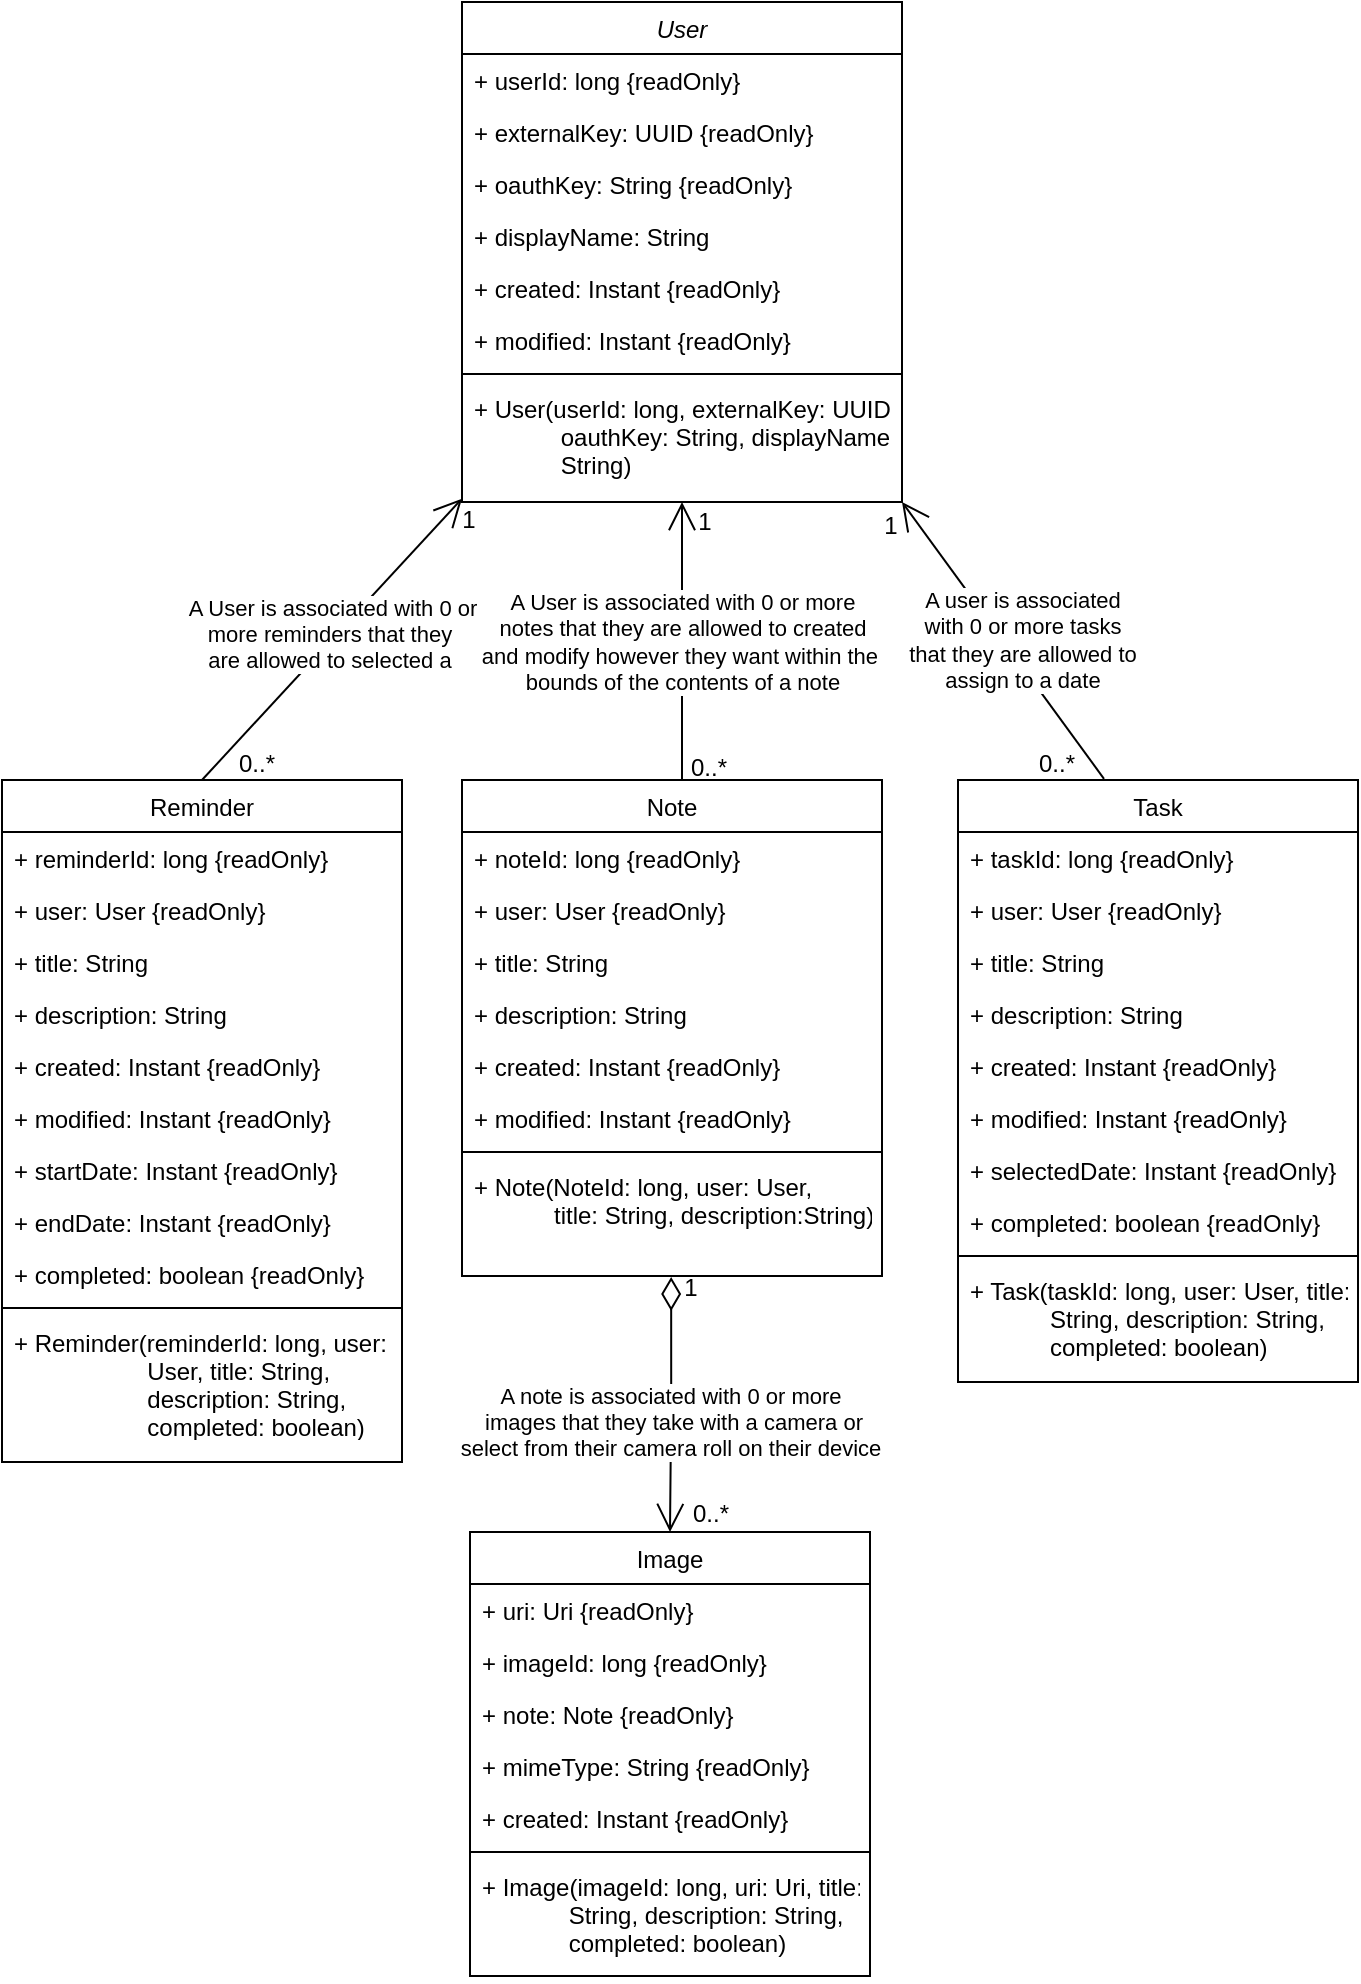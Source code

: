 <mxfile version="27.2.0">
  <diagram id="C5RBs43oDa-KdzZeNtuy" name="Page-1">
    <mxGraphModel dx="1350" dy="1877" grid="1" gridSize="10" guides="1" tooltips="1" connect="1" arrows="1" fold="1" page="1" pageScale="1" pageWidth="827" pageHeight="1169" math="0" shadow="0">
      <root>
        <mxCell id="WIyWlLk6GJQsqaUBKTNV-0" />
        <mxCell id="WIyWlLk6GJQsqaUBKTNV-1" parent="WIyWlLk6GJQsqaUBKTNV-0" />
        <mxCell id="zkfFHV4jXpPFQw0GAbJ--0" value="User" style="swimlane;fontStyle=2;align=center;verticalAlign=top;childLayout=stackLayout;horizontal=1;startSize=26;horizontalStack=0;resizeParent=1;resizeLast=0;collapsible=1;marginBottom=0;rounded=0;shadow=0;strokeWidth=1;" parent="WIyWlLk6GJQsqaUBKTNV-1" vertex="1">
          <mxGeometry x="270" y="-110" width="220" height="250" as="geometry">
            <mxRectangle x="230" y="140" width="160" height="26" as="alternateBounds" />
          </mxGeometry>
        </mxCell>
        <mxCell id="zkfFHV4jXpPFQw0GAbJ--1" value="+ userId: long {readOnly}" style="text;align=left;verticalAlign=top;spacingLeft=4;spacingRight=4;overflow=hidden;rotatable=0;points=[[0,0.5],[1,0.5]];portConstraint=eastwest;" parent="zkfFHV4jXpPFQw0GAbJ--0" vertex="1">
          <mxGeometry y="26" width="220" height="26" as="geometry" />
        </mxCell>
        <mxCell id="zkfFHV4jXpPFQw0GAbJ--2" value="+ externalKey: UUID {readOnly}" style="text;align=left;verticalAlign=top;spacingLeft=4;spacingRight=4;overflow=hidden;rotatable=0;points=[[0,0.5],[1,0.5]];portConstraint=eastwest;rounded=0;shadow=0;html=0;" parent="zkfFHV4jXpPFQw0GAbJ--0" vertex="1">
          <mxGeometry y="52" width="220" height="26" as="geometry" />
        </mxCell>
        <mxCell id="zkfFHV4jXpPFQw0GAbJ--3" value="+ oauthKey: String {readOnly}" style="text;align=left;verticalAlign=top;spacingLeft=4;spacingRight=4;overflow=hidden;rotatable=0;points=[[0,0.5],[1,0.5]];portConstraint=eastwest;rounded=0;shadow=0;html=0;" parent="zkfFHV4jXpPFQw0GAbJ--0" vertex="1">
          <mxGeometry y="78" width="220" height="26" as="geometry" />
        </mxCell>
        <mxCell id="Pfscu1FGMD_HgwMZ4XWm-53" value="+ displayName: String" style="text;align=left;verticalAlign=top;spacingLeft=4;spacingRight=4;overflow=hidden;rotatable=0;points=[[0,0.5],[1,0.5]];portConstraint=eastwest;rounded=0;shadow=0;html=0;" vertex="1" parent="zkfFHV4jXpPFQw0GAbJ--0">
          <mxGeometry y="104" width="220" height="26" as="geometry" />
        </mxCell>
        <mxCell id="Pfscu1FGMD_HgwMZ4XWm-54" value="+ created: Instant {readOnly}" style="text;align=left;verticalAlign=top;spacingLeft=4;spacingRight=4;overflow=hidden;rotatable=0;points=[[0,0.5],[1,0.5]];portConstraint=eastwest;rounded=0;shadow=0;html=0;" vertex="1" parent="zkfFHV4jXpPFQw0GAbJ--0">
          <mxGeometry y="130" width="220" height="26" as="geometry" />
        </mxCell>
        <mxCell id="Pfscu1FGMD_HgwMZ4XWm-55" value="+ modified: Instant {readOnly}" style="text;align=left;verticalAlign=top;spacingLeft=4;spacingRight=4;overflow=hidden;rotatable=0;points=[[0,0.5],[1,0.5]];portConstraint=eastwest;rounded=0;shadow=0;html=0;" vertex="1" parent="zkfFHV4jXpPFQw0GAbJ--0">
          <mxGeometry y="156" width="220" height="26" as="geometry" />
        </mxCell>
        <mxCell id="zkfFHV4jXpPFQw0GAbJ--4" value="" style="line;html=1;strokeWidth=1;align=left;verticalAlign=middle;spacingTop=-1;spacingLeft=3;spacingRight=3;rotatable=0;labelPosition=right;points=[];portConstraint=eastwest;" parent="zkfFHV4jXpPFQw0GAbJ--0" vertex="1">
          <mxGeometry y="182" width="220" height="8" as="geometry" />
        </mxCell>
        <mxCell id="zkfFHV4jXpPFQw0GAbJ--5" value="+ User(userId: long, externalKey: UUID,&#xa;             oauthKey: String, displayName: &#xa;             String)" style="text;align=left;verticalAlign=top;spacingLeft=4;spacingRight=4;overflow=hidden;rotatable=0;points=[[0,0.5],[1,0.5]];portConstraint=eastwest;" parent="zkfFHV4jXpPFQw0GAbJ--0" vertex="1">
          <mxGeometry y="190" width="220" height="60" as="geometry" />
        </mxCell>
        <mxCell id="zkfFHV4jXpPFQw0GAbJ--6" value="Reminder" style="swimlane;fontStyle=0;align=center;verticalAlign=top;childLayout=stackLayout;horizontal=1;startSize=26;horizontalStack=0;resizeParent=1;resizeLast=0;collapsible=1;marginBottom=0;rounded=0;shadow=0;strokeWidth=1;" parent="WIyWlLk6GJQsqaUBKTNV-1" vertex="1">
          <mxGeometry x="40" y="279" width="200" height="341" as="geometry">
            <mxRectangle x="130" y="380" width="160" height="26" as="alternateBounds" />
          </mxGeometry>
        </mxCell>
        <mxCell id="zkfFHV4jXpPFQw0GAbJ--7" value="+ reminderId: long {readOnly}" style="text;align=left;verticalAlign=top;spacingLeft=4;spacingRight=4;overflow=hidden;rotatable=0;points=[[0,0.5],[1,0.5]];portConstraint=eastwest;" parent="zkfFHV4jXpPFQw0GAbJ--6" vertex="1">
          <mxGeometry y="26" width="200" height="26" as="geometry" />
        </mxCell>
        <mxCell id="zkfFHV4jXpPFQw0GAbJ--8" value="+ user: User {readOnly}" style="text;align=left;verticalAlign=top;spacingLeft=4;spacingRight=4;overflow=hidden;rotatable=0;points=[[0,0.5],[1,0.5]];portConstraint=eastwest;rounded=0;shadow=0;html=0;" parent="zkfFHV4jXpPFQw0GAbJ--6" vertex="1">
          <mxGeometry y="52" width="200" height="26" as="geometry" />
        </mxCell>
        <mxCell id="Pfscu1FGMD_HgwMZ4XWm-58" value="+ title: String" style="text;align=left;verticalAlign=top;spacingLeft=4;spacingRight=4;overflow=hidden;rotatable=0;points=[[0,0.5],[1,0.5]];portConstraint=eastwest;rounded=0;shadow=0;html=0;" vertex="1" parent="zkfFHV4jXpPFQw0GAbJ--6">
          <mxGeometry y="78" width="200" height="26" as="geometry" />
        </mxCell>
        <mxCell id="Pfscu1FGMD_HgwMZ4XWm-59" value="+ description: String" style="text;align=left;verticalAlign=top;spacingLeft=4;spacingRight=4;overflow=hidden;rotatable=0;points=[[0,0.5],[1,0.5]];portConstraint=eastwest;rounded=0;shadow=0;html=0;" vertex="1" parent="zkfFHV4jXpPFQw0GAbJ--6">
          <mxGeometry y="104" width="200" height="26" as="geometry" />
        </mxCell>
        <mxCell id="Pfscu1FGMD_HgwMZ4XWm-60" value="+ created: Instant {readOnly}" style="text;align=left;verticalAlign=top;spacingLeft=4;spacingRight=4;overflow=hidden;rotatable=0;points=[[0,0.5],[1,0.5]];portConstraint=eastwest;rounded=0;shadow=0;html=0;" vertex="1" parent="zkfFHV4jXpPFQw0GAbJ--6">
          <mxGeometry y="130" width="200" height="26" as="geometry" />
        </mxCell>
        <mxCell id="Pfscu1FGMD_HgwMZ4XWm-63" value="+ modified: Instant {readOnly}" style="text;align=left;verticalAlign=top;spacingLeft=4;spacingRight=4;overflow=hidden;rotatable=0;points=[[0,0.5],[1,0.5]];portConstraint=eastwest;rounded=0;shadow=0;html=0;" vertex="1" parent="zkfFHV4jXpPFQw0GAbJ--6">
          <mxGeometry y="156" width="200" height="26" as="geometry" />
        </mxCell>
        <mxCell id="Pfscu1FGMD_HgwMZ4XWm-64" value="+ startDate: Instant {readOnly}" style="text;align=left;verticalAlign=top;spacingLeft=4;spacingRight=4;overflow=hidden;rotatable=0;points=[[0,0.5],[1,0.5]];portConstraint=eastwest;rounded=0;shadow=0;html=0;" vertex="1" parent="zkfFHV4jXpPFQw0GAbJ--6">
          <mxGeometry y="182" width="200" height="26" as="geometry" />
        </mxCell>
        <mxCell id="Pfscu1FGMD_HgwMZ4XWm-104" value="+ endDate: Instant {readOnly}" style="text;align=left;verticalAlign=top;spacingLeft=4;spacingRight=4;overflow=hidden;rotatable=0;points=[[0,0.5],[1,0.5]];portConstraint=eastwest;rounded=0;shadow=0;html=0;" vertex="1" parent="zkfFHV4jXpPFQw0GAbJ--6">
          <mxGeometry y="208" width="200" height="26" as="geometry" />
        </mxCell>
        <mxCell id="Pfscu1FGMD_HgwMZ4XWm-61" value="+ completed: boolean {readOnly}" style="text;align=left;verticalAlign=top;spacingLeft=4;spacingRight=4;overflow=hidden;rotatable=0;points=[[0,0.5],[1,0.5]];portConstraint=eastwest;" vertex="1" parent="zkfFHV4jXpPFQw0GAbJ--6">
          <mxGeometry y="234" width="200" height="26" as="geometry" />
        </mxCell>
        <mxCell id="zkfFHV4jXpPFQw0GAbJ--9" value="" style="line;html=1;strokeWidth=1;align=left;verticalAlign=middle;spacingTop=-1;spacingLeft=3;spacingRight=3;rotatable=0;labelPosition=right;points=[];portConstraint=eastwest;" parent="zkfFHV4jXpPFQw0GAbJ--6" vertex="1">
          <mxGeometry y="260" width="200" height="8" as="geometry" />
        </mxCell>
        <mxCell id="zkfFHV4jXpPFQw0GAbJ--11" value="+ Reminder(reminderId: long, user:&#xa;                    User, title: String, &#xa;                    description: String, &#xa;                    completed: boolean)" style="text;align=left;verticalAlign=top;spacingLeft=4;spacingRight=4;overflow=hidden;rotatable=0;points=[[0,0.5],[1,0.5]];portConstraint=eastwest;" parent="zkfFHV4jXpPFQw0GAbJ--6" vertex="1">
          <mxGeometry y="268" width="200" height="58" as="geometry" />
        </mxCell>
        <mxCell id="Pfscu1FGMD_HgwMZ4XWm-34" value="0..*" style="text;html=1;align=center;verticalAlign=middle;resizable=0;points=[];autosize=1;strokeColor=none;fillColor=none;" vertex="1" parent="WIyWlLk6GJQsqaUBKTNV-1">
          <mxGeometry x="374" y="631" width="40" height="30" as="geometry" />
        </mxCell>
        <mxCell id="Pfscu1FGMD_HgwMZ4XWm-31" value="0..*" style="text;html=1;align=center;verticalAlign=middle;resizable=0;points=[];autosize=1;strokeColor=none;fillColor=none;" vertex="1" parent="WIyWlLk6GJQsqaUBKTNV-1">
          <mxGeometry x="147" y="256" width="40" height="30" as="geometry" />
        </mxCell>
        <mxCell id="Pfscu1FGMD_HgwMZ4XWm-30" value="1" style="text;html=1;align=center;verticalAlign=middle;resizable=0;points=[];autosize=1;strokeColor=none;fillColor=none;" vertex="1" parent="WIyWlLk6GJQsqaUBKTNV-1">
          <mxGeometry x="258" y="134" width="30" height="30" as="geometry" />
        </mxCell>
        <mxCell id="Pfscu1FGMD_HgwMZ4XWm-44" value="" style="endArrow=open;endFill=1;endSize=12;html=1;rounded=0;entryX=0;entryY=0.972;entryDx=0;entryDy=0;exitX=0.5;exitY=0;exitDx=0;exitDy=0;entryPerimeter=0;" edge="1" parent="WIyWlLk6GJQsqaUBKTNV-1" source="zkfFHV4jXpPFQw0GAbJ--6" target="zkfFHV4jXpPFQw0GAbJ--5">
          <mxGeometry width="160" relative="1" as="geometry">
            <mxPoint x="170" y="257" as="sourcePoint" />
            <mxPoint x="330" y="257" as="targetPoint" />
          </mxGeometry>
        </mxCell>
        <mxCell id="Pfscu1FGMD_HgwMZ4XWm-103" value="A User is associated with 0 or&lt;br&gt;more reminders that they&amp;nbsp;&lt;br&gt;are allowed to selected a&amp;nbsp;" style="edgeLabel;html=1;align=center;verticalAlign=middle;resizable=0;points=[];" vertex="1" connectable="0" parent="Pfscu1FGMD_HgwMZ4XWm-44">
          <mxGeometry x="0.018" y="2" relative="1" as="geometry">
            <mxPoint as="offset" />
          </mxGeometry>
        </mxCell>
        <mxCell id="Pfscu1FGMD_HgwMZ4XWm-66" value="Task" style="swimlane;fontStyle=0;align=center;verticalAlign=top;childLayout=stackLayout;horizontal=1;startSize=26;horizontalStack=0;resizeParent=1;resizeLast=0;collapsible=1;marginBottom=0;rounded=0;shadow=0;strokeWidth=1;" vertex="1" parent="WIyWlLk6GJQsqaUBKTNV-1">
          <mxGeometry x="518" y="279" width="200" height="301" as="geometry">
            <mxRectangle x="130" y="380" width="160" height="26" as="alternateBounds" />
          </mxGeometry>
        </mxCell>
        <mxCell id="Pfscu1FGMD_HgwMZ4XWm-67" value="+ taskId: long {readOnly}" style="text;align=left;verticalAlign=top;spacingLeft=4;spacingRight=4;overflow=hidden;rotatable=0;points=[[0,0.5],[1,0.5]];portConstraint=eastwest;" vertex="1" parent="Pfscu1FGMD_HgwMZ4XWm-66">
          <mxGeometry y="26" width="200" height="26" as="geometry" />
        </mxCell>
        <mxCell id="Pfscu1FGMD_HgwMZ4XWm-68" value="+ user: User {readOnly}" style="text;align=left;verticalAlign=top;spacingLeft=4;spacingRight=4;overflow=hidden;rotatable=0;points=[[0,0.5],[1,0.5]];portConstraint=eastwest;rounded=0;shadow=0;html=0;" vertex="1" parent="Pfscu1FGMD_HgwMZ4XWm-66">
          <mxGeometry y="52" width="200" height="26" as="geometry" />
        </mxCell>
        <mxCell id="Pfscu1FGMD_HgwMZ4XWm-69" value="+ title: String" style="text;align=left;verticalAlign=top;spacingLeft=4;spacingRight=4;overflow=hidden;rotatable=0;points=[[0,0.5],[1,0.5]];portConstraint=eastwest;rounded=0;shadow=0;html=0;" vertex="1" parent="Pfscu1FGMD_HgwMZ4XWm-66">
          <mxGeometry y="78" width="200" height="26" as="geometry" />
        </mxCell>
        <mxCell id="Pfscu1FGMD_HgwMZ4XWm-70" value="+ description: String" style="text;align=left;verticalAlign=top;spacingLeft=4;spacingRight=4;overflow=hidden;rotatable=0;points=[[0,0.5],[1,0.5]];portConstraint=eastwest;rounded=0;shadow=0;html=0;" vertex="1" parent="Pfscu1FGMD_HgwMZ4XWm-66">
          <mxGeometry y="104" width="200" height="26" as="geometry" />
        </mxCell>
        <mxCell id="Pfscu1FGMD_HgwMZ4XWm-71" value="+ created: Instant {readOnly}" style="text;align=left;verticalAlign=top;spacingLeft=4;spacingRight=4;overflow=hidden;rotatable=0;points=[[0,0.5],[1,0.5]];portConstraint=eastwest;rounded=0;shadow=0;html=0;" vertex="1" parent="Pfscu1FGMD_HgwMZ4XWm-66">
          <mxGeometry y="130" width="200" height="26" as="geometry" />
        </mxCell>
        <mxCell id="Pfscu1FGMD_HgwMZ4XWm-72" value="+ modified: Instant {readOnly}" style="text;align=left;verticalAlign=top;spacingLeft=4;spacingRight=4;overflow=hidden;rotatable=0;points=[[0,0.5],[1,0.5]];portConstraint=eastwest;rounded=0;shadow=0;html=0;" vertex="1" parent="Pfscu1FGMD_HgwMZ4XWm-66">
          <mxGeometry y="156" width="200" height="26" as="geometry" />
        </mxCell>
        <mxCell id="Pfscu1FGMD_HgwMZ4XWm-73" value="+ selectedDate: Instant {readOnly}" style="text;align=left;verticalAlign=top;spacingLeft=4;spacingRight=4;overflow=hidden;rotatable=0;points=[[0,0.5],[1,0.5]];portConstraint=eastwest;rounded=0;shadow=0;html=0;" vertex="1" parent="Pfscu1FGMD_HgwMZ4XWm-66">
          <mxGeometry y="182" width="200" height="26" as="geometry" />
        </mxCell>
        <mxCell id="Pfscu1FGMD_HgwMZ4XWm-74" value="+ completed: boolean {readOnly}" style="text;align=left;verticalAlign=top;spacingLeft=4;spacingRight=4;overflow=hidden;rotatable=0;points=[[0,0.5],[1,0.5]];portConstraint=eastwest;" vertex="1" parent="Pfscu1FGMD_HgwMZ4XWm-66">
          <mxGeometry y="208" width="200" height="26" as="geometry" />
        </mxCell>
        <mxCell id="Pfscu1FGMD_HgwMZ4XWm-75" value="" style="line;html=1;strokeWidth=1;align=left;verticalAlign=middle;spacingTop=-1;spacingLeft=3;spacingRight=3;rotatable=0;labelPosition=right;points=[];portConstraint=eastwest;" vertex="1" parent="Pfscu1FGMD_HgwMZ4XWm-66">
          <mxGeometry y="234" width="200" height="8" as="geometry" />
        </mxCell>
        <mxCell id="Pfscu1FGMD_HgwMZ4XWm-76" value="+ Task(taskId: long, user: User, title: &#xa;            String, description: String, &#xa;            completed: boolean)" style="text;align=left;verticalAlign=top;spacingLeft=4;spacingRight=4;overflow=hidden;rotatable=0;points=[[0,0.5],[1,0.5]];portConstraint=eastwest;" vertex="1" parent="Pfscu1FGMD_HgwMZ4XWm-66">
          <mxGeometry y="242" width="200" height="58" as="geometry" />
        </mxCell>
        <mxCell id="Pfscu1FGMD_HgwMZ4XWm-33" value="0..*" style="text;html=1;align=center;verticalAlign=middle;resizable=0;points=[];autosize=1;strokeColor=none;fillColor=none;" vertex="1" parent="WIyWlLk6GJQsqaUBKTNV-1">
          <mxGeometry x="547" y="256" width="40" height="30" as="geometry" />
        </mxCell>
        <mxCell id="Pfscu1FGMD_HgwMZ4XWm-29" value="1" style="text;html=1;align=center;verticalAlign=middle;resizable=0;points=[];autosize=1;strokeColor=none;fillColor=none;" vertex="1" parent="WIyWlLk6GJQsqaUBKTNV-1">
          <mxGeometry x="469" y="137" width="30" height="30" as="geometry" />
        </mxCell>
        <mxCell id="Pfscu1FGMD_HgwMZ4XWm-46" value="" style="endArrow=open;endFill=1;endSize=12;html=1;rounded=0;exitX=0.365;exitY=-0.002;exitDx=0;exitDy=0;exitPerimeter=0;entryX=1;entryY=1;entryDx=0;entryDy=0;" edge="1" parent="WIyWlLk6GJQsqaUBKTNV-1" source="Pfscu1FGMD_HgwMZ4XWm-66" target="zkfFHV4jXpPFQw0GAbJ--0">
          <mxGeometry width="160" relative="1" as="geometry">
            <mxPoint x="565.68" y="279" as="sourcePoint" />
            <mxPoint x="520" y="170" as="targetPoint" />
          </mxGeometry>
        </mxCell>
        <mxCell id="Pfscu1FGMD_HgwMZ4XWm-102" value="A user is associated&lt;br&gt;with 0 or more tasks&lt;div&gt;that they are allowed to&lt;br&gt;assign to a date&lt;/div&gt;" style="edgeLabel;html=1;align=center;verticalAlign=middle;resizable=0;points=[];" vertex="1" connectable="0" parent="Pfscu1FGMD_HgwMZ4XWm-46">
          <mxGeometry x="0.096" y="-4" relative="1" as="geometry">
            <mxPoint x="11" y="9" as="offset" />
          </mxGeometry>
        </mxCell>
        <mxCell id="Pfscu1FGMD_HgwMZ4XWm-78" value="Note" style="swimlane;fontStyle=0;align=center;verticalAlign=top;childLayout=stackLayout;horizontal=1;startSize=26;horizontalStack=0;resizeParent=1;resizeLast=0;collapsible=1;marginBottom=0;rounded=0;shadow=0;strokeWidth=1;" vertex="1" parent="WIyWlLk6GJQsqaUBKTNV-1">
          <mxGeometry x="270" y="279" width="210" height="248" as="geometry">
            <mxRectangle x="130" y="380" width="160" height="26" as="alternateBounds" />
          </mxGeometry>
        </mxCell>
        <mxCell id="Pfscu1FGMD_HgwMZ4XWm-79" value="+ noteId: long {readOnly}" style="text;align=left;verticalAlign=top;spacingLeft=4;spacingRight=4;overflow=hidden;rotatable=0;points=[[0,0.5],[1,0.5]];portConstraint=eastwest;" vertex="1" parent="Pfscu1FGMD_HgwMZ4XWm-78">
          <mxGeometry y="26" width="210" height="26" as="geometry" />
        </mxCell>
        <mxCell id="Pfscu1FGMD_HgwMZ4XWm-80" value="+ user: User {readOnly}" style="text;align=left;verticalAlign=top;spacingLeft=4;spacingRight=4;overflow=hidden;rotatable=0;points=[[0,0.5],[1,0.5]];portConstraint=eastwest;rounded=0;shadow=0;html=0;" vertex="1" parent="Pfscu1FGMD_HgwMZ4XWm-78">
          <mxGeometry y="52" width="210" height="26" as="geometry" />
        </mxCell>
        <mxCell id="Pfscu1FGMD_HgwMZ4XWm-81" value="+ title: String" style="text;align=left;verticalAlign=top;spacingLeft=4;spacingRight=4;overflow=hidden;rotatable=0;points=[[0,0.5],[1,0.5]];portConstraint=eastwest;rounded=0;shadow=0;html=0;" vertex="1" parent="Pfscu1FGMD_HgwMZ4XWm-78">
          <mxGeometry y="78" width="210" height="26" as="geometry" />
        </mxCell>
        <mxCell id="Pfscu1FGMD_HgwMZ4XWm-82" value="+ description: String" style="text;align=left;verticalAlign=top;spacingLeft=4;spacingRight=4;overflow=hidden;rotatable=0;points=[[0,0.5],[1,0.5]];portConstraint=eastwest;rounded=0;shadow=0;html=0;" vertex="1" parent="Pfscu1FGMD_HgwMZ4XWm-78">
          <mxGeometry y="104" width="210" height="26" as="geometry" />
        </mxCell>
        <mxCell id="Pfscu1FGMD_HgwMZ4XWm-83" value="+ created: Instant {readOnly}" style="text;align=left;verticalAlign=top;spacingLeft=4;spacingRight=4;overflow=hidden;rotatable=0;points=[[0,0.5],[1,0.5]];portConstraint=eastwest;rounded=0;shadow=0;html=0;" vertex="1" parent="Pfscu1FGMD_HgwMZ4XWm-78">
          <mxGeometry y="130" width="210" height="26" as="geometry" />
        </mxCell>
        <mxCell id="Pfscu1FGMD_HgwMZ4XWm-84" value="+ modified: Instant {readOnly}" style="text;align=left;verticalAlign=top;spacingLeft=4;spacingRight=4;overflow=hidden;rotatable=0;points=[[0,0.5],[1,0.5]];portConstraint=eastwest;rounded=0;shadow=0;html=0;" vertex="1" parent="Pfscu1FGMD_HgwMZ4XWm-78">
          <mxGeometry y="156" width="210" height="26" as="geometry" />
        </mxCell>
        <mxCell id="Pfscu1FGMD_HgwMZ4XWm-87" value="" style="line;html=1;strokeWidth=1;align=left;verticalAlign=middle;spacingTop=-1;spacingLeft=3;spacingRight=3;rotatable=0;labelPosition=right;points=[];portConstraint=eastwest;" vertex="1" parent="Pfscu1FGMD_HgwMZ4XWm-78">
          <mxGeometry y="182" width="210" height="8" as="geometry" />
        </mxCell>
        <mxCell id="Pfscu1FGMD_HgwMZ4XWm-88" value="+ Note(NoteId: long, user: User, &#xa;            title: String, description:String)" style="text;align=left;verticalAlign=top;spacingLeft=4;spacingRight=4;overflow=hidden;rotatable=0;points=[[0,0.5],[1,0.5]];portConstraint=eastwest;" vertex="1" parent="Pfscu1FGMD_HgwMZ4XWm-78">
          <mxGeometry y="190" width="210" height="58" as="geometry" />
        </mxCell>
        <mxCell id="Pfscu1FGMD_HgwMZ4XWm-35" value="1" style="text;html=1;align=center;verticalAlign=middle;resizable=0;points=[];autosize=1;strokeColor=none;fillColor=none;" vertex="1" parent="WIyWlLk6GJQsqaUBKTNV-1">
          <mxGeometry x="369" y="518" width="30" height="30" as="geometry" />
        </mxCell>
        <mxCell id="Pfscu1FGMD_HgwMZ4XWm-56" value="" style="endArrow=open;html=1;endSize=12;startArrow=diamondThin;startSize=14;startFill=0;edgeStyle=orthogonalEdgeStyle;align=left;verticalAlign=bottom;rounded=0;entryX=0.5;entryY=0;entryDx=0;entryDy=0;exitX=0.498;exitY=1.009;exitDx=0;exitDy=0;exitPerimeter=0;" edge="1" parent="WIyWlLk6GJQsqaUBKTNV-1" source="Pfscu1FGMD_HgwMZ4XWm-88" target="Pfscu1FGMD_HgwMZ4XWm-89">
          <mxGeometry x="-1" y="3" relative="1" as="geometry">
            <mxPoint x="379" y="608" as="sourcePoint" />
            <mxPoint x="375" y="660" as="targetPoint" />
          </mxGeometry>
        </mxCell>
        <mxCell id="Pfscu1FGMD_HgwMZ4XWm-105" value="A note is associated with 0 or more&lt;div&gt;&amp;nbsp;images that they take with a camera or&lt;br&gt;select from their camera roll on their device&lt;/div&gt;" style="edgeLabel;html=1;align=center;verticalAlign=middle;resizable=0;points=[];" vertex="1" connectable="0" parent="Pfscu1FGMD_HgwMZ4XWm-56">
          <mxGeometry x="-0.055" y="-1" relative="1" as="geometry">
            <mxPoint y="12" as="offset" />
          </mxGeometry>
        </mxCell>
        <mxCell id="Pfscu1FGMD_HgwMZ4XWm-89" value="Image" style="swimlane;fontStyle=0;align=center;verticalAlign=top;childLayout=stackLayout;horizontal=1;startSize=26;horizontalStack=0;resizeParent=1;resizeLast=0;collapsible=1;marginBottom=0;rounded=0;shadow=0;strokeWidth=1;" vertex="1" parent="WIyWlLk6GJQsqaUBKTNV-1">
          <mxGeometry x="274" y="655" width="200" height="222" as="geometry">
            <mxRectangle x="130" y="380" width="160" height="26" as="alternateBounds" />
          </mxGeometry>
        </mxCell>
        <mxCell id="Pfscu1FGMD_HgwMZ4XWm-90" value="+ uri: Uri {readOnly}" style="text;align=left;verticalAlign=top;spacingLeft=4;spacingRight=4;overflow=hidden;rotatable=0;points=[[0,0.5],[1,0.5]];portConstraint=eastwest;" vertex="1" parent="Pfscu1FGMD_HgwMZ4XWm-89">
          <mxGeometry y="26" width="200" height="26" as="geometry" />
        </mxCell>
        <mxCell id="Pfscu1FGMD_HgwMZ4XWm-100" value="+ imageId: long {readOnly}" style="text;align=left;verticalAlign=top;spacingLeft=4;spacingRight=4;overflow=hidden;rotatable=0;points=[[0,0.5],[1,0.5]];portConstraint=eastwest;" vertex="1" parent="Pfscu1FGMD_HgwMZ4XWm-89">
          <mxGeometry y="52" width="200" height="26" as="geometry" />
        </mxCell>
        <mxCell id="Pfscu1FGMD_HgwMZ4XWm-91" value="+ note: Note {readOnly}" style="text;align=left;verticalAlign=top;spacingLeft=4;spacingRight=4;overflow=hidden;rotatable=0;points=[[0,0.5],[1,0.5]];portConstraint=eastwest;rounded=0;shadow=0;html=0;" vertex="1" parent="Pfscu1FGMD_HgwMZ4XWm-89">
          <mxGeometry y="78" width="200" height="26" as="geometry" />
        </mxCell>
        <mxCell id="Pfscu1FGMD_HgwMZ4XWm-92" value="+ mimeType: String {readOnly}" style="text;align=left;verticalAlign=top;spacingLeft=4;spacingRight=4;overflow=hidden;rotatable=0;points=[[0,0.5],[1,0.5]];portConstraint=eastwest;rounded=0;shadow=0;html=0;" vertex="1" parent="Pfscu1FGMD_HgwMZ4XWm-89">
          <mxGeometry y="104" width="200" height="26" as="geometry" />
        </mxCell>
        <mxCell id="Pfscu1FGMD_HgwMZ4XWm-94" value="+ created: Instant {readOnly}" style="text;align=left;verticalAlign=top;spacingLeft=4;spacingRight=4;overflow=hidden;rotatable=0;points=[[0,0.5],[1,0.5]];portConstraint=eastwest;rounded=0;shadow=0;html=0;" vertex="1" parent="Pfscu1FGMD_HgwMZ4XWm-89">
          <mxGeometry y="130" width="200" height="26" as="geometry" />
        </mxCell>
        <mxCell id="Pfscu1FGMD_HgwMZ4XWm-98" value="" style="line;html=1;strokeWidth=1;align=left;verticalAlign=middle;spacingTop=-1;spacingLeft=3;spacingRight=3;rotatable=0;labelPosition=right;points=[];portConstraint=eastwest;" vertex="1" parent="Pfscu1FGMD_HgwMZ4XWm-89">
          <mxGeometry y="156" width="200" height="8" as="geometry" />
        </mxCell>
        <mxCell id="Pfscu1FGMD_HgwMZ4XWm-99" value="+ Image(imageId: long, uri: Uri, title: &#xa;              String, description: String, &#xa;              completed: boolean)" style="text;align=left;verticalAlign=top;spacingLeft=4;spacingRight=4;overflow=hidden;rotatable=0;points=[[0,0.5],[1,0.5]];portConstraint=eastwest;" vertex="1" parent="Pfscu1FGMD_HgwMZ4XWm-89">
          <mxGeometry y="164" width="200" height="58" as="geometry" />
        </mxCell>
        <mxCell id="Pfscu1FGMD_HgwMZ4XWm-32" value="0..*" style="text;html=1;align=center;verticalAlign=middle;resizable=0;points=[];autosize=1;strokeColor=none;fillColor=none;" vertex="1" parent="WIyWlLk6GJQsqaUBKTNV-1">
          <mxGeometry x="373" y="258" width="40" height="30" as="geometry" />
        </mxCell>
        <mxCell id="Pfscu1FGMD_HgwMZ4XWm-28" value="1" style="text;html=1;align=center;verticalAlign=middle;resizable=0;points=[];autosize=1;strokeColor=none;fillColor=none;" vertex="1" parent="WIyWlLk6GJQsqaUBKTNV-1">
          <mxGeometry x="376" y="135" width="30" height="30" as="geometry" />
        </mxCell>
        <mxCell id="Pfscu1FGMD_HgwMZ4XWm-45" value="" style="endArrow=open;endFill=1;endSize=12;html=1;rounded=0;exitX=0.5;exitY=0;exitDx=0;exitDy=0;entryX=0.5;entryY=1;entryDx=0;entryDy=0;" edge="1" parent="WIyWlLk6GJQsqaUBKTNV-1" target="zkfFHV4jXpPFQw0GAbJ--0">
          <mxGeometry width="160" relative="1" as="geometry">
            <mxPoint x="380" y="279" as="sourcePoint" />
            <mxPoint x="370" y="190" as="targetPoint" />
          </mxGeometry>
        </mxCell>
        <mxCell id="Pfscu1FGMD_HgwMZ4XWm-101" value="A User is associated with 0 or more&lt;div&gt;notes that they are allowed to created&lt;br&gt;and modify however they want within the&amp;nbsp;&lt;/div&gt;&lt;div&gt;bounds of the contents of a note&lt;/div&gt;" style="edgeLabel;html=1;align=center;verticalAlign=middle;resizable=0;points=[];" vertex="1" connectable="0" parent="Pfscu1FGMD_HgwMZ4XWm-45">
          <mxGeometry x="-0.01" relative="1" as="geometry">
            <mxPoint as="offset" />
          </mxGeometry>
        </mxCell>
      </root>
    </mxGraphModel>
  </diagram>
</mxfile>
